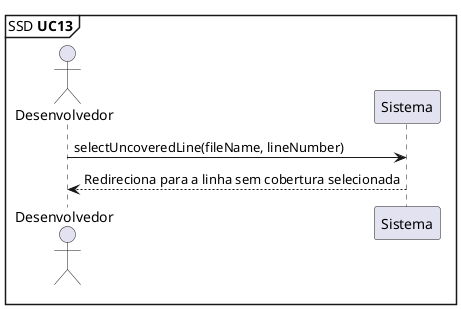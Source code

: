 @startuml

mainframe SSD **UC13** 

'UC13: Como desenvolvedor, desejo selecionar uma das linhas listadas como sem cobertura.

actor       Desenvolvedor as Dev
participant Sistema       as System

Dev -> System: selectUncoveredLine(fileName, lineNumber)
Dev <-- System: Redireciona para a linha sem cobertura selecionada

@enduml
